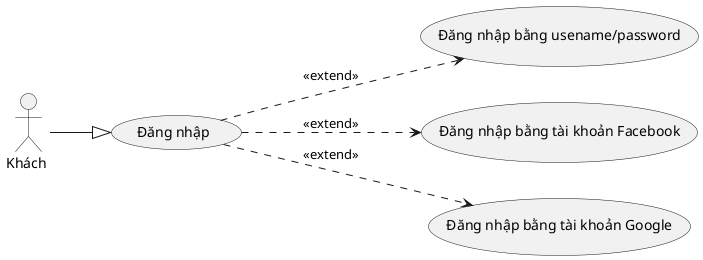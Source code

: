 @startuml

left to right direction

actor :Khách : as Guest

usecase LoginUsePass as "Đăng nhập bằng usename/password"
usecase LoginWithFa as "Đăng nhập bằng tài khoản Facebook"
usecase LoginWithGG as "Đăng nhập bằng tài khoản Google"
usecase Login as "Đăng nhập"

Guest --|> Login
Login ...> LoginUsePass : <<extend>>
Login ...> LoginWithFa : <<extend>>
Login ...> LoginWithGG : <<extend>>

@enduml